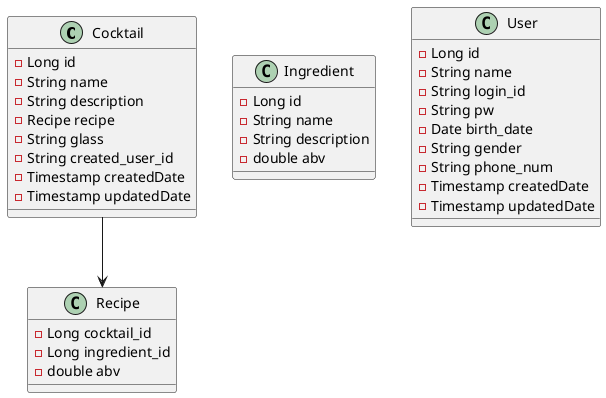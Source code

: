 @startuml

class Cocktail {
    - {field} Long id
    - {field} String name
    - {field} String description
    - {field} Recipe recipe
    - {field} String glass
    - {field} String created_user_id
    - {field} Timestamp createdDate
    - {field} Timestamp updatedDate
}

class Ingredient {
    - {field} Long id
    - {field} String name
    - {field} String description
    - {field} double abv
}

class Recipe {
    - {field} Long cocktail_id
    - {field} Long ingredient_id
    - {field} double abv
}

class User {
    - {field} Long id
    - {field} String name
    - {field} String login_id
    - {field} String pw
    - {field} Date birth_date
    - {field} String gender
    - {field} String phone_num
    - {field} Timestamp createdDate
    - {field} Timestamp updatedDate
}

Cocktail --> Recipe

@enduml